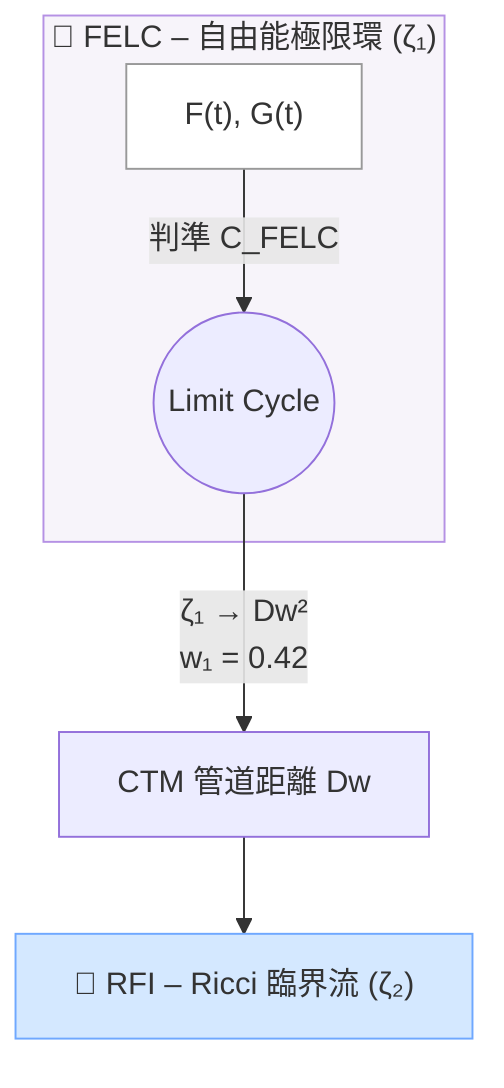 ---
config:
  layout: dagre
---
flowchart TD
 subgraph FELC["🔑 FELC – 自由能極限環 (ζ₁)"]
        LC(("Limit Cycle"))
        F["F(t), G(t)"]
  end
    F -- 判準 C_FELC --> LC
    LC -- "ζ₁ → Dw²\nw₁ = 0.42" --> CTM["CTM 管道距離 Dw"]
    CTM --> RFI["🔑 RFI – Ricci 臨界流 (ζ₂)"]
     F:::state
    classDef state fill:#ffffff,stroke:#999999
    style RFI fill:#d4e8ff,stroke:#6fa8ff
    style FELC fill:#f7f4fa,stroke:#b591e4